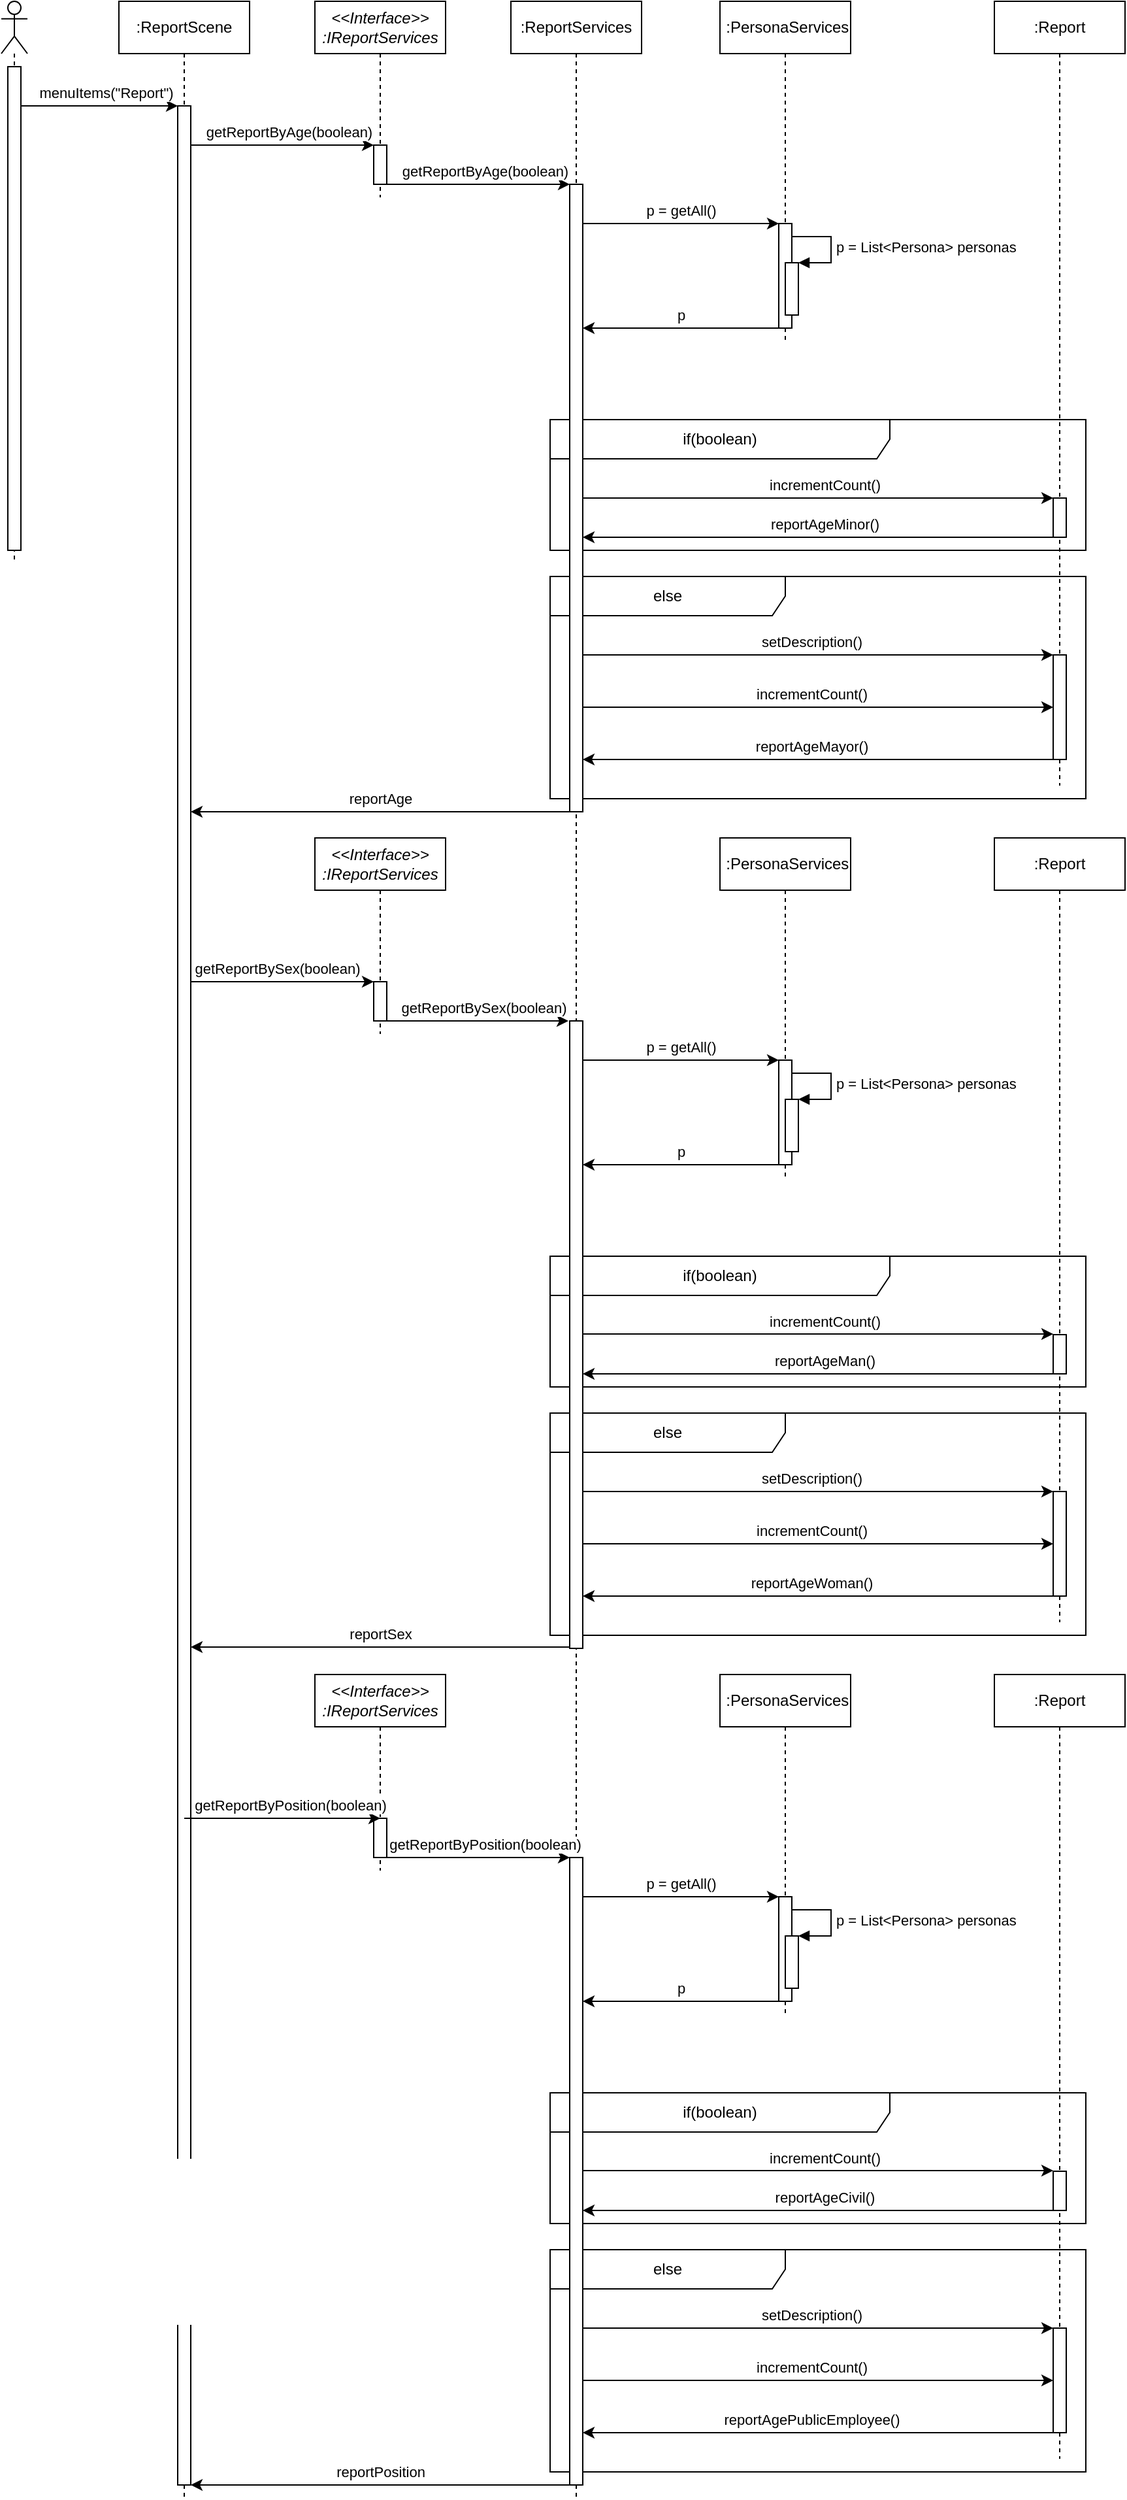 <mxfile version="14.6.13" type="device"><diagram id="1tXyYDyJxCslPisy-b6v" name="Página-1"><mxGraphModel dx="1422" dy="822" grid="1" gridSize="10" guides="1" tooltips="1" connect="1" arrows="1" fold="1" page="1" pageScale="1" pageWidth="827" pageHeight="1169" math="0" shadow="0"><root><mxCell id="0"/><mxCell id="1" parent="0"/><mxCell id="wDKpSE0jvSBEV1CUOhbc-84" value="else" style="shape=umlFrame;whiteSpace=wrap;html=1;width=180;height=30;" vertex="1" parent="1"><mxGeometry x="470" y="1760" width="410" height="170" as="geometry"/></mxCell><mxCell id="wDKpSE0jvSBEV1CUOhbc-60" value="else" style="shape=umlFrame;whiteSpace=wrap;html=1;width=180;height=30;" vertex="1" parent="1"><mxGeometry x="470" y="1120" width="410" height="170" as="geometry"/></mxCell><mxCell id="wDKpSE0jvSBEV1CUOhbc-54" value="if(boolean)" style="shape=umlFrame;whiteSpace=wrap;html=1;width=260;height=30;" vertex="1" parent="1"><mxGeometry x="470" y="1000" width="410" height="100" as="geometry"/></mxCell><mxCell id="wDKpSE0jvSBEV1CUOhbc-19" value="else" style="shape=umlFrame;whiteSpace=wrap;html=1;width=180;height=30;" vertex="1" parent="1"><mxGeometry x="470" y="480" width="410" height="170" as="geometry"/></mxCell><mxCell id="wDKpSE0jvSBEV1CUOhbc-12" value="if(boolean)" style="shape=umlFrame;whiteSpace=wrap;html=1;width=260;height=30;" vertex="1" parent="1"><mxGeometry x="470" y="360" width="410" height="100" as="geometry"/></mxCell><mxCell id="hLpCGpcL23DmE0knetAn-1" value="" style="shape=umlLifeline;participant=umlActor;perimeter=lifelinePerimeter;whiteSpace=wrap;html=1;container=1;collapsible=0;recursiveResize=0;verticalAlign=top;spacingTop=36;outlineConnect=0;" parent="1" vertex="1"><mxGeometry x="50" y="40" width="20" height="430" as="geometry"/></mxCell><mxCell id="hLpCGpcL23DmE0knetAn-2" value="" style="html=1;points=[];perimeter=orthogonalPerimeter;" parent="hLpCGpcL23DmE0knetAn-1" vertex="1"><mxGeometry x="5" y="50" width="10" height="370" as="geometry"/></mxCell><mxCell id="hLpCGpcL23DmE0knetAn-4" value=":ReportScene" style="shape=umlLifeline;perimeter=lifelinePerimeter;whiteSpace=wrap;html=1;container=1;collapsible=0;recursiveResize=0;outlineConnect=0;" parent="1" vertex="1"><mxGeometry x="140" y="40" width="100" height="1910" as="geometry"/></mxCell><mxCell id="hLpCGpcL23DmE0knetAn-5" value="" style="html=1;points=[];perimeter=orthogonalPerimeter;" parent="hLpCGpcL23DmE0knetAn-4" vertex="1"><mxGeometry x="45" y="80" width="10" height="1820" as="geometry"/></mxCell><mxCell id="hLpCGpcL23DmE0knetAn-6" value="&amp;lt;&amp;lt;Interface&amp;gt;&amp;gt;&lt;br&gt;:IReportServices" style="shape=umlLifeline;perimeter=lifelinePerimeter;whiteSpace=wrap;html=1;container=1;collapsible=0;recursiveResize=0;outlineConnect=0;fontStyle=2" parent="1" vertex="1"><mxGeometry x="290" y="40" width="100" height="150" as="geometry"/></mxCell><mxCell id="wDKpSE0jvSBEV1CUOhbc-1" value="" style="html=1;points=[];perimeter=orthogonalPerimeter;" vertex="1" parent="hLpCGpcL23DmE0knetAn-6"><mxGeometry x="45" y="110" width="10" height="30" as="geometry"/></mxCell><mxCell id="wDKpSE0jvSBEV1CUOhbc-2" value="getReportByAge(boolean)" style="edgeStyle=orthogonalEdgeStyle;rounded=0;orthogonalLoop=1;jettySize=auto;html=1;" edge="1" parent="1" source="hLpCGpcL23DmE0knetAn-5" target="wDKpSE0jvSBEV1CUOhbc-1"><mxGeometry x="0.071" y="10" relative="1" as="geometry"><Array as="points"><mxPoint x="290" y="150"/><mxPoint x="290" y="150"/></Array><mxPoint as="offset"/></mxGeometry></mxCell><mxCell id="wDKpSE0jvSBEV1CUOhbc-3" value=":ReportServices" style="shape=umlLifeline;perimeter=lifelinePerimeter;whiteSpace=wrap;html=1;container=1;collapsible=0;recursiveResize=0;outlineConnect=0;" vertex="1" parent="1"><mxGeometry x="440" y="40" width="100" height="1910" as="geometry"/></mxCell><mxCell id="wDKpSE0jvSBEV1CUOhbc-4" value="" style="html=1;points=[];perimeter=orthogonalPerimeter;" vertex="1" parent="wDKpSE0jvSBEV1CUOhbc-3"><mxGeometry x="45" y="140" width="10" height="480" as="geometry"/></mxCell><mxCell id="wDKpSE0jvSBEV1CUOhbc-5" value="getReportByAge(boolean)" style="edgeStyle=orthogonalEdgeStyle;rounded=0;orthogonalLoop=1;jettySize=auto;html=1;" edge="1" parent="1" source="wDKpSE0jvSBEV1CUOhbc-1" target="wDKpSE0jvSBEV1CUOhbc-4"><mxGeometry x="0.071" y="10" relative="1" as="geometry"><Array as="points"><mxPoint x="430" y="180"/><mxPoint x="430" y="180"/></Array><mxPoint as="offset"/></mxGeometry></mxCell><mxCell id="wDKpSE0jvSBEV1CUOhbc-6" value="&amp;nbsp;:PersonaServices" style="shape=umlLifeline;perimeter=lifelinePerimeter;whiteSpace=wrap;html=1;container=1;collapsible=0;recursiveResize=0;outlineConnect=0;" vertex="1" parent="1"><mxGeometry x="600" y="40" width="100" height="260" as="geometry"/></mxCell><mxCell id="wDKpSE0jvSBEV1CUOhbc-7" value="" style="html=1;points=[];perimeter=orthogonalPerimeter;" vertex="1" parent="wDKpSE0jvSBEV1CUOhbc-6"><mxGeometry x="45" y="170" width="10" height="80" as="geometry"/></mxCell><mxCell id="wDKpSE0jvSBEV1CUOhbc-9" value="" style="html=1;points=[];perimeter=orthogonalPerimeter;" vertex="1" parent="wDKpSE0jvSBEV1CUOhbc-6"><mxGeometry x="50" y="200" width="10" height="40" as="geometry"/></mxCell><mxCell id="wDKpSE0jvSBEV1CUOhbc-10" value="p = List&amp;lt;Persona&amp;gt; personas" style="edgeStyle=orthogonalEdgeStyle;html=1;align=left;spacingLeft=2;endArrow=block;rounded=0;entryX=1;entryY=0;" edge="1" target="wDKpSE0jvSBEV1CUOhbc-9" parent="wDKpSE0jvSBEV1CUOhbc-6"><mxGeometry relative="1" as="geometry"><mxPoint x="55" y="180" as="sourcePoint"/><Array as="points"><mxPoint x="85" y="180"/></Array></mxGeometry></mxCell><mxCell id="wDKpSE0jvSBEV1CUOhbc-8" value="p = getAll()" style="edgeStyle=orthogonalEdgeStyle;rounded=0;orthogonalLoop=1;jettySize=auto;html=1;" edge="1" parent="1" source="wDKpSE0jvSBEV1CUOhbc-4" target="wDKpSE0jvSBEV1CUOhbc-7"><mxGeometry y="10" relative="1" as="geometry"><Array as="points"><mxPoint x="580" y="210"/><mxPoint x="580" y="210"/></Array><mxPoint as="offset"/></mxGeometry></mxCell><mxCell id="wDKpSE0jvSBEV1CUOhbc-11" value="p" style="edgeStyle=orthogonalEdgeStyle;rounded=0;orthogonalLoop=1;jettySize=auto;html=1;" edge="1" parent="1" source="wDKpSE0jvSBEV1CUOhbc-7" target="wDKpSE0jvSBEV1CUOhbc-4"><mxGeometry y="-10" relative="1" as="geometry"><Array as="points"><mxPoint x="530" y="290"/><mxPoint x="530" y="290"/></Array><mxPoint as="offset"/></mxGeometry></mxCell><mxCell id="wDKpSE0jvSBEV1CUOhbc-22" value="reportAge" style="edgeStyle=orthogonalEdgeStyle;rounded=0;orthogonalLoop=1;jettySize=auto;html=1;" edge="1" parent="1" source="wDKpSE0jvSBEV1CUOhbc-4" target="hLpCGpcL23DmE0knetAn-5"><mxGeometry y="-10" relative="1" as="geometry"><Array as="points"><mxPoint x="340" y="660"/><mxPoint x="340" y="660"/></Array><mxPoint as="offset"/></mxGeometry></mxCell><mxCell id="wDKpSE0jvSBEV1CUOhbc-23" value="menuItems(&quot;Report&quot;)" style="edgeStyle=orthogonalEdgeStyle;rounded=0;orthogonalLoop=1;jettySize=auto;html=1;" edge="1" parent="1" source="hLpCGpcL23DmE0knetAn-2" target="hLpCGpcL23DmE0knetAn-5"><mxGeometry x="0.083" y="10" relative="1" as="geometry"><Array as="points"><mxPoint x="130" y="120"/><mxPoint x="130" y="120"/></Array><mxPoint as="offset"/></mxGeometry></mxCell><mxCell id="wDKpSE0jvSBEV1CUOhbc-27" value="getReportBySex(boolean)" style="edgeStyle=orthogonalEdgeStyle;rounded=0;orthogonalLoop=1;jettySize=auto;html=1;" edge="1" parent="1" target="wDKpSE0jvSBEV1CUOhbc-44"><mxGeometry x="0.071" y="10" relative="1" as="geometry"><mxPoint x="195" y="770" as="sourcePoint"/><mxPoint x="335" y="770" as="targetPoint"/><Array as="points"><mxPoint x="195" y="790"/></Array><mxPoint as="offset"/></mxGeometry></mxCell><mxCell id="wDKpSE0jvSBEV1CUOhbc-36" value=":Report" style="shape=umlLifeline;perimeter=lifelinePerimeter;whiteSpace=wrap;html=1;container=1;collapsible=0;recursiveResize=0;outlineConnect=0;" vertex="1" parent="1"><mxGeometry x="810" y="40" width="100" height="600" as="geometry"/></mxCell><mxCell id="wDKpSE0jvSBEV1CUOhbc-37" value="" style="html=1;points=[];perimeter=orthogonalPerimeter;" vertex="1" parent="wDKpSE0jvSBEV1CUOhbc-36"><mxGeometry x="45" y="380" width="10" height="30" as="geometry"/></mxCell><mxCell id="wDKpSE0jvSBEV1CUOhbc-39" value="" style="html=1;points=[];perimeter=orthogonalPerimeter;" vertex="1" parent="wDKpSE0jvSBEV1CUOhbc-36"><mxGeometry x="45" y="500" width="10" height="80" as="geometry"/></mxCell><mxCell id="wDKpSE0jvSBEV1CUOhbc-38" value="incrementCount()" style="edgeStyle=orthogonalEdgeStyle;rounded=0;orthogonalLoop=1;jettySize=auto;html=1;" edge="1" parent="1" source="wDKpSE0jvSBEV1CUOhbc-4" target="wDKpSE0jvSBEV1CUOhbc-37"><mxGeometry x="0.028" y="10" relative="1" as="geometry"><Array as="points"><mxPoint x="680" y="420"/><mxPoint x="680" y="420"/></Array><mxPoint as="offset"/></mxGeometry></mxCell><mxCell id="wDKpSE0jvSBEV1CUOhbc-40" value="incrementCount()" style="edgeStyle=orthogonalEdgeStyle;rounded=0;orthogonalLoop=1;jettySize=auto;html=1;" edge="1" parent="1" source="wDKpSE0jvSBEV1CUOhbc-4" target="wDKpSE0jvSBEV1CUOhbc-39"><mxGeometry x="-0.028" y="10" relative="1" as="geometry"><Array as="points"><mxPoint x="680" y="580"/><mxPoint x="680" y="580"/></Array><mxPoint as="offset"/></mxGeometry></mxCell><mxCell id="wDKpSE0jvSBEV1CUOhbc-41" value="setDescription()" style="edgeStyle=orthogonalEdgeStyle;rounded=0;orthogonalLoop=1;jettySize=auto;html=1;" edge="1" parent="1" source="wDKpSE0jvSBEV1CUOhbc-4" target="wDKpSE0jvSBEV1CUOhbc-39"><mxGeometry x="-0.028" y="10" relative="1" as="geometry"><Array as="points"><mxPoint x="670" y="540"/><mxPoint x="670" y="540"/></Array><mxPoint as="offset"/></mxGeometry></mxCell><mxCell id="wDKpSE0jvSBEV1CUOhbc-42" value="reportAgeMayor()" style="edgeStyle=orthogonalEdgeStyle;rounded=0;orthogonalLoop=1;jettySize=auto;html=1;" edge="1" parent="1" source="wDKpSE0jvSBEV1CUOhbc-39" target="wDKpSE0jvSBEV1CUOhbc-4"><mxGeometry x="0.028" y="-10" relative="1" as="geometry"><Array as="points"><mxPoint x="680" y="620"/><mxPoint x="680" y="620"/></Array><mxPoint as="offset"/></mxGeometry></mxCell><mxCell id="wDKpSE0jvSBEV1CUOhbc-43" value="&amp;lt;&amp;lt;Interface&amp;gt;&amp;gt;&lt;br&gt;:IReportServices" style="shape=umlLifeline;perimeter=lifelinePerimeter;whiteSpace=wrap;html=1;container=1;collapsible=0;recursiveResize=0;outlineConnect=0;fontStyle=2" vertex="1" parent="1"><mxGeometry x="290" y="680" width="100" height="150" as="geometry"/></mxCell><mxCell id="wDKpSE0jvSBEV1CUOhbc-44" value="" style="html=1;points=[];perimeter=orthogonalPerimeter;" vertex="1" parent="wDKpSE0jvSBEV1CUOhbc-43"><mxGeometry x="45" y="110" width="10" height="30" as="geometry"/></mxCell><mxCell id="wDKpSE0jvSBEV1CUOhbc-45" value="reportAgeMinor()" style="edgeStyle=orthogonalEdgeStyle;rounded=0;orthogonalLoop=1;jettySize=auto;html=1;" edge="1" parent="1" source="wDKpSE0jvSBEV1CUOhbc-37" target="wDKpSE0jvSBEV1CUOhbc-4"><mxGeometry x="-0.028" y="-10" relative="1" as="geometry"><Array as="points"><mxPoint x="670" y="450"/><mxPoint x="670" y="450"/></Array><mxPoint as="offset"/></mxGeometry></mxCell><mxCell id="wDKpSE0jvSBEV1CUOhbc-46" value="" style="html=1;points=[];perimeter=orthogonalPerimeter;" vertex="1" parent="1"><mxGeometry x="485" y="820" width="10" height="480" as="geometry"/></mxCell><mxCell id="wDKpSE0jvSBEV1CUOhbc-47" value="&amp;nbsp;:PersonaServices" style="shape=umlLifeline;perimeter=lifelinePerimeter;whiteSpace=wrap;html=1;container=1;collapsible=0;recursiveResize=0;outlineConnect=0;" vertex="1" parent="1"><mxGeometry x="600" y="680" width="100" height="260" as="geometry"/></mxCell><mxCell id="wDKpSE0jvSBEV1CUOhbc-48" value="" style="html=1;points=[];perimeter=orthogonalPerimeter;" vertex="1" parent="wDKpSE0jvSBEV1CUOhbc-47"><mxGeometry x="45" y="170" width="10" height="80" as="geometry"/></mxCell><mxCell id="wDKpSE0jvSBEV1CUOhbc-49" value="" style="html=1;points=[];perimeter=orthogonalPerimeter;" vertex="1" parent="wDKpSE0jvSBEV1CUOhbc-47"><mxGeometry x="50" y="200" width="10" height="40" as="geometry"/></mxCell><mxCell id="wDKpSE0jvSBEV1CUOhbc-50" value="p = List&amp;lt;Persona&amp;gt; personas" style="edgeStyle=orthogonalEdgeStyle;html=1;align=left;spacingLeft=2;endArrow=block;rounded=0;entryX=1;entryY=0;" edge="1" parent="wDKpSE0jvSBEV1CUOhbc-47" target="wDKpSE0jvSBEV1CUOhbc-49"><mxGeometry relative="1" as="geometry"><mxPoint x="55" y="180" as="sourcePoint"/><Array as="points"><mxPoint x="85" y="180"/></Array></mxGeometry></mxCell><mxCell id="wDKpSE0jvSBEV1CUOhbc-51" value="p = getAll()" style="edgeStyle=orthogonalEdgeStyle;rounded=0;orthogonalLoop=1;jettySize=auto;html=1;" edge="1" parent="1"><mxGeometry y="10" relative="1" as="geometry"><mxPoint x="495" y="850" as="sourcePoint"/><mxPoint x="645" y="850" as="targetPoint"/><Array as="points"><mxPoint x="580" y="850"/><mxPoint x="580" y="850"/></Array><mxPoint as="offset"/></mxGeometry></mxCell><mxCell id="wDKpSE0jvSBEV1CUOhbc-52" value="p" style="edgeStyle=orthogonalEdgeStyle;rounded=0;orthogonalLoop=1;jettySize=auto;html=1;" edge="1" parent="1"><mxGeometry y="-10" relative="1" as="geometry"><mxPoint x="645" y="930" as="sourcePoint"/><mxPoint x="495" y="930" as="targetPoint"/><Array as="points"><mxPoint x="530" y="930"/><mxPoint x="530" y="930"/></Array><mxPoint as="offset"/></mxGeometry></mxCell><mxCell id="wDKpSE0jvSBEV1CUOhbc-53" value="getReportBySex(boolean)" style="edgeStyle=orthogonalEdgeStyle;rounded=0;orthogonalLoop=1;jettySize=auto;html=1;" edge="1" parent="1"><mxGeometry x="0.071" y="10" relative="1" as="geometry"><mxPoint x="344" y="820" as="sourcePoint"/><mxPoint x="484" y="820" as="targetPoint"/><Array as="points"><mxPoint x="429" y="820"/><mxPoint x="429" y="820"/></Array><mxPoint as="offset"/></mxGeometry></mxCell><mxCell id="wDKpSE0jvSBEV1CUOhbc-55" value=":Report" style="shape=umlLifeline;perimeter=lifelinePerimeter;whiteSpace=wrap;html=1;container=1;collapsible=0;recursiveResize=0;outlineConnect=0;" vertex="1" parent="1"><mxGeometry x="810" y="680" width="100" height="600" as="geometry"/></mxCell><mxCell id="wDKpSE0jvSBEV1CUOhbc-56" value="" style="html=1;points=[];perimeter=orthogonalPerimeter;" vertex="1" parent="wDKpSE0jvSBEV1CUOhbc-55"><mxGeometry x="45" y="380" width="10" height="30" as="geometry"/></mxCell><mxCell id="wDKpSE0jvSBEV1CUOhbc-57" value="" style="html=1;points=[];perimeter=orthogonalPerimeter;" vertex="1" parent="wDKpSE0jvSBEV1CUOhbc-55"><mxGeometry x="45" y="500" width="10" height="80" as="geometry"/></mxCell><mxCell id="wDKpSE0jvSBEV1CUOhbc-58" value="incrementCount()" style="edgeStyle=orthogonalEdgeStyle;rounded=0;orthogonalLoop=1;jettySize=auto;html=1;" edge="1" parent="1"><mxGeometry x="0.028" y="10" relative="1" as="geometry"><mxPoint x="495" y="1059.5" as="sourcePoint"/><mxPoint x="855" y="1059.5" as="targetPoint"/><Array as="points"><mxPoint x="680" y="1059.5"/><mxPoint x="680" y="1059.5"/></Array><mxPoint as="offset"/></mxGeometry></mxCell><mxCell id="wDKpSE0jvSBEV1CUOhbc-59" value="reportAgeMan()" style="edgeStyle=orthogonalEdgeStyle;rounded=0;orthogonalLoop=1;jettySize=auto;html=1;" edge="1" parent="1"><mxGeometry x="-0.028" y="-10" relative="1" as="geometry"><mxPoint x="855" y="1090" as="sourcePoint"/><mxPoint x="495" y="1090" as="targetPoint"/><Array as="points"><mxPoint x="670" y="1090"/><mxPoint x="670" y="1090"/></Array><mxPoint as="offset"/></mxGeometry></mxCell><mxCell id="wDKpSE0jvSBEV1CUOhbc-61" value="setDescription()" style="edgeStyle=orthogonalEdgeStyle;rounded=0;orthogonalLoop=1;jettySize=auto;html=1;" edge="1" parent="1"><mxGeometry x="-0.028" y="10" relative="1" as="geometry"><mxPoint x="495" y="1180" as="sourcePoint"/><mxPoint x="855" y="1180" as="targetPoint"/><Array as="points"><mxPoint x="670" y="1180"/><mxPoint x="670" y="1180"/></Array><mxPoint as="offset"/></mxGeometry></mxCell><mxCell id="wDKpSE0jvSBEV1CUOhbc-62" value="incrementCount()" style="edgeStyle=orthogonalEdgeStyle;rounded=0;orthogonalLoop=1;jettySize=auto;html=1;" edge="1" parent="1"><mxGeometry x="-0.028" y="10" relative="1" as="geometry"><mxPoint x="495" y="1220" as="sourcePoint"/><mxPoint x="855" y="1220" as="targetPoint"/><Array as="points"><mxPoint x="680" y="1220"/><mxPoint x="680" y="1220"/></Array><mxPoint as="offset"/></mxGeometry></mxCell><mxCell id="wDKpSE0jvSBEV1CUOhbc-63" value="reportAgeWoman()" style="edgeStyle=orthogonalEdgeStyle;rounded=0;orthogonalLoop=1;jettySize=auto;html=1;" edge="1" parent="1"><mxGeometry x="0.028" y="-10" relative="1" as="geometry"><mxPoint x="855" y="1260" as="sourcePoint"/><mxPoint x="495" y="1260" as="targetPoint"/><Array as="points"><mxPoint x="680" y="1260"/><mxPoint x="680" y="1260"/></Array><mxPoint as="offset"/></mxGeometry></mxCell><mxCell id="wDKpSE0jvSBEV1CUOhbc-64" value="reportSex" style="edgeStyle=orthogonalEdgeStyle;rounded=0;orthogonalLoop=1;jettySize=auto;html=1;" edge="1" parent="1"><mxGeometry y="-10" relative="1" as="geometry"><mxPoint x="485" y="1299" as="sourcePoint"/><mxPoint x="195" y="1299" as="targetPoint"/><Array as="points"><mxPoint x="340" y="1299"/><mxPoint x="340" y="1299"/></Array><mxPoint as="offset"/></mxGeometry></mxCell><mxCell id="wDKpSE0jvSBEV1CUOhbc-65" value="&amp;lt;&amp;lt;Interface&amp;gt;&amp;gt;&lt;br&gt;:IReportServices" style="shape=umlLifeline;perimeter=lifelinePerimeter;whiteSpace=wrap;html=1;container=1;collapsible=0;recursiveResize=0;outlineConnect=0;fontStyle=2" vertex="1" parent="1"><mxGeometry x="290" y="1320" width="100" height="150" as="geometry"/></mxCell><mxCell id="wDKpSE0jvSBEV1CUOhbc-66" value="" style="html=1;points=[];perimeter=orthogonalPerimeter;" vertex="1" parent="wDKpSE0jvSBEV1CUOhbc-65"><mxGeometry x="45" y="110" width="10" height="30" as="geometry"/></mxCell><mxCell id="wDKpSE0jvSBEV1CUOhbc-69" value="getReportByPosition(boolean)" style="edgeStyle=orthogonalEdgeStyle;rounded=0;orthogonalLoop=1;jettySize=auto;html=1;" edge="1" parent="1"><mxGeometry x="0.071" y="10" relative="1" as="geometry"><mxPoint x="190" y="1430" as="sourcePoint"/><mxPoint x="340" y="1430" as="targetPoint"/><Array as="points"><mxPoint x="200" y="1430"/></Array><mxPoint as="offset"/></mxGeometry></mxCell><mxCell id="wDKpSE0jvSBEV1CUOhbc-70" value="&amp;nbsp;:PersonaServices" style="shape=umlLifeline;perimeter=lifelinePerimeter;whiteSpace=wrap;html=1;container=1;collapsible=0;recursiveResize=0;outlineConnect=0;" vertex="1" parent="1"><mxGeometry x="600" y="1320" width="100" height="260" as="geometry"/></mxCell><mxCell id="wDKpSE0jvSBEV1CUOhbc-71" value="" style="html=1;points=[];perimeter=orthogonalPerimeter;" vertex="1" parent="wDKpSE0jvSBEV1CUOhbc-70"><mxGeometry x="45" y="170" width="10" height="80" as="geometry"/></mxCell><mxCell id="wDKpSE0jvSBEV1CUOhbc-72" value="" style="html=1;points=[];perimeter=orthogonalPerimeter;" vertex="1" parent="wDKpSE0jvSBEV1CUOhbc-70"><mxGeometry x="50" y="200" width="10" height="40" as="geometry"/></mxCell><mxCell id="wDKpSE0jvSBEV1CUOhbc-73" value="p = List&amp;lt;Persona&amp;gt; personas" style="edgeStyle=orthogonalEdgeStyle;html=1;align=left;spacingLeft=2;endArrow=block;rounded=0;entryX=1;entryY=0;" edge="1" parent="wDKpSE0jvSBEV1CUOhbc-70" target="wDKpSE0jvSBEV1CUOhbc-72"><mxGeometry relative="1" as="geometry"><mxPoint x="55" y="180" as="sourcePoint"/><Array as="points"><mxPoint x="85" y="180"/></Array></mxGeometry></mxCell><mxCell id="wDKpSE0jvSBEV1CUOhbc-74" value="if(boolean)" style="shape=umlFrame;whiteSpace=wrap;html=1;width=260;height=30;" vertex="1" parent="1"><mxGeometry x="470" y="1640" width="410" height="100" as="geometry"/></mxCell><mxCell id="wDKpSE0jvSBEV1CUOhbc-75" value="" style="html=1;points=[];perimeter=orthogonalPerimeter;" vertex="1" parent="1"><mxGeometry x="485" y="1460" width="10" height="480" as="geometry"/></mxCell><mxCell id="wDKpSE0jvSBEV1CUOhbc-76" value="getReportByPosition(boolean)" style="edgeStyle=orthogonalEdgeStyle;rounded=0;orthogonalLoop=1;jettySize=auto;html=1;" edge="1" parent="1"><mxGeometry x="0.071" y="10" relative="1" as="geometry"><mxPoint x="345" y="1460" as="sourcePoint"/><mxPoint x="485" y="1460" as="targetPoint"/><Array as="points"><mxPoint x="430" y="1460"/><mxPoint x="430" y="1460"/></Array><mxPoint as="offset"/></mxGeometry></mxCell><mxCell id="wDKpSE0jvSBEV1CUOhbc-77" value="p = getAll()" style="edgeStyle=orthogonalEdgeStyle;rounded=0;orthogonalLoop=1;jettySize=auto;html=1;" edge="1" parent="1"><mxGeometry y="10" relative="1" as="geometry"><mxPoint x="495" y="1490" as="sourcePoint"/><mxPoint x="645" y="1490" as="targetPoint"/><Array as="points"><mxPoint x="580" y="1490"/><mxPoint x="580" y="1490"/></Array><mxPoint as="offset"/></mxGeometry></mxCell><mxCell id="wDKpSE0jvSBEV1CUOhbc-78" value="p" style="edgeStyle=orthogonalEdgeStyle;rounded=0;orthogonalLoop=1;jettySize=auto;html=1;" edge="1" parent="1"><mxGeometry y="-10" relative="1" as="geometry"><mxPoint x="645" y="1570" as="sourcePoint"/><mxPoint x="495" y="1570" as="targetPoint"/><Array as="points"><mxPoint x="530" y="1570"/><mxPoint x="530" y="1570"/></Array><mxPoint as="offset"/></mxGeometry></mxCell><mxCell id="wDKpSE0jvSBEV1CUOhbc-79" value=":Report" style="shape=umlLifeline;perimeter=lifelinePerimeter;whiteSpace=wrap;html=1;container=1;collapsible=0;recursiveResize=0;outlineConnect=0;" vertex="1" parent="1"><mxGeometry x="810" y="1320" width="100" height="600" as="geometry"/></mxCell><mxCell id="wDKpSE0jvSBEV1CUOhbc-80" value="" style="html=1;points=[];perimeter=orthogonalPerimeter;" vertex="1" parent="wDKpSE0jvSBEV1CUOhbc-79"><mxGeometry x="45" y="380" width="10" height="30" as="geometry"/></mxCell><mxCell id="wDKpSE0jvSBEV1CUOhbc-81" value="" style="html=1;points=[];perimeter=orthogonalPerimeter;" vertex="1" parent="wDKpSE0jvSBEV1CUOhbc-79"><mxGeometry x="45" y="500" width="10" height="80" as="geometry"/></mxCell><mxCell id="wDKpSE0jvSBEV1CUOhbc-82" value="incrementCount()" style="edgeStyle=orthogonalEdgeStyle;rounded=0;orthogonalLoop=1;jettySize=auto;html=1;" edge="1" parent="1"><mxGeometry x="0.028" y="10" relative="1" as="geometry"><mxPoint x="495" y="1699.5" as="sourcePoint"/><mxPoint x="855" y="1699.5" as="targetPoint"/><Array as="points"><mxPoint x="680" y="1699.5"/><mxPoint x="680" y="1699.5"/></Array><mxPoint as="offset"/></mxGeometry></mxCell><mxCell id="wDKpSE0jvSBEV1CUOhbc-83" value="reportAgeCivil()" style="edgeStyle=orthogonalEdgeStyle;rounded=0;orthogonalLoop=1;jettySize=auto;html=1;" edge="1" parent="1"><mxGeometry x="-0.028" y="-10" relative="1" as="geometry"><mxPoint x="855" y="1730" as="sourcePoint"/><mxPoint x="495" y="1730" as="targetPoint"/><Array as="points"><mxPoint x="670" y="1730"/><mxPoint x="670" y="1730"/></Array><mxPoint as="offset"/></mxGeometry></mxCell><mxCell id="wDKpSE0jvSBEV1CUOhbc-85" value="setDescription()" style="edgeStyle=orthogonalEdgeStyle;rounded=0;orthogonalLoop=1;jettySize=auto;html=1;" edge="1" parent="1"><mxGeometry x="-0.028" y="10" relative="1" as="geometry"><mxPoint x="495" y="1820" as="sourcePoint"/><mxPoint x="855" y="1820" as="targetPoint"/><Array as="points"><mxPoint x="670" y="1820"/><mxPoint x="670" y="1820"/></Array><mxPoint as="offset"/></mxGeometry></mxCell><mxCell id="wDKpSE0jvSBEV1CUOhbc-86" value="incrementCount()" style="edgeStyle=orthogonalEdgeStyle;rounded=0;orthogonalLoop=1;jettySize=auto;html=1;" edge="1" parent="1"><mxGeometry x="-0.028" y="10" relative="1" as="geometry"><mxPoint x="495" y="1860" as="sourcePoint"/><mxPoint x="855" y="1860" as="targetPoint"/><Array as="points"><mxPoint x="680" y="1860"/><mxPoint x="680" y="1860"/></Array><mxPoint as="offset"/></mxGeometry></mxCell><mxCell id="wDKpSE0jvSBEV1CUOhbc-87" value="reportAgePublicEmployee()" style="edgeStyle=orthogonalEdgeStyle;rounded=0;orthogonalLoop=1;jettySize=auto;html=1;" edge="1" parent="1"><mxGeometry x="0.028" y="-10" relative="1" as="geometry"><mxPoint x="855" y="1900" as="sourcePoint"/><mxPoint x="495" y="1900" as="targetPoint"/><Array as="points"><mxPoint x="680" y="1900"/><mxPoint x="680" y="1900"/></Array><mxPoint as="offset"/></mxGeometry></mxCell><mxCell id="wDKpSE0jvSBEV1CUOhbc-88" value="reportPosition" style="edgeStyle=orthogonalEdgeStyle;rounded=0;orthogonalLoop=1;jettySize=auto;html=1;" edge="1" parent="1"><mxGeometry y="-10" relative="1" as="geometry"><mxPoint x="485" y="1940" as="sourcePoint"/><mxPoint x="195" y="1940" as="targetPoint"/><Array as="points"><mxPoint x="340" y="1940"/><mxPoint x="340" y="1940"/></Array><mxPoint as="offset"/></mxGeometry></mxCell></root></mxGraphModel></diagram></mxfile>